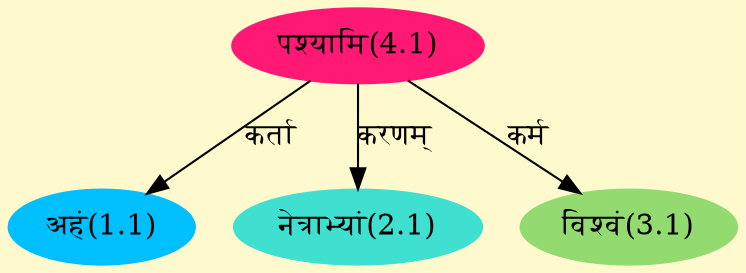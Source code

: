 digraph G{
rankdir=BT;
 compound=true;
 bgcolor="lemonchiffon1";
Node1_1 [style=filled, color="#00BFFF" label = "अहं(1.1)"]
Node4_1 [style=filled, color="#FF1975" label = "पश्यामि(4.1)"]
Node2_1 [style=filled, color="#40E0D0" label = "नेत्राभ्यां(2.1)"]
Node3_1 [style=filled, color="#93DB70" label = "विश्वं(3.1)"]
/* Start of Relations section */

Node1_1 -> Node4_1 [  label="कर्ता"  dir="back" ]
Node2_1 -> Node4_1 [  label="करणम्"  dir="back" ]
Node3_1 -> Node4_1 [  label="कर्म"  dir="back" ]
}

